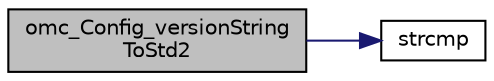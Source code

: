 digraph "omc_Config_versionStringToStd2"
{
  edge [fontname="Helvetica",fontsize="10",labelfontname="Helvetica",labelfontsize="10"];
  node [fontname="Helvetica",fontsize="10",shape=record];
  rankdir="LR";
  Node31437 [label="omc_Config_versionString\lToStd2",height=0.2,width=0.4,color="black", fillcolor="grey75", style="filled", fontcolor="black"];
  Node31437 -> Node31438 [color="midnightblue",fontsize="10",style="solid",fontname="Helvetica"];
  Node31438 [label="strcmp",height=0.2,width=0.4,color="black", fillcolor="white", style="filled",URL="$db/d13/_c_vode_get_8m.html#ab022bbe018438998408fda94a327a547"];
}
